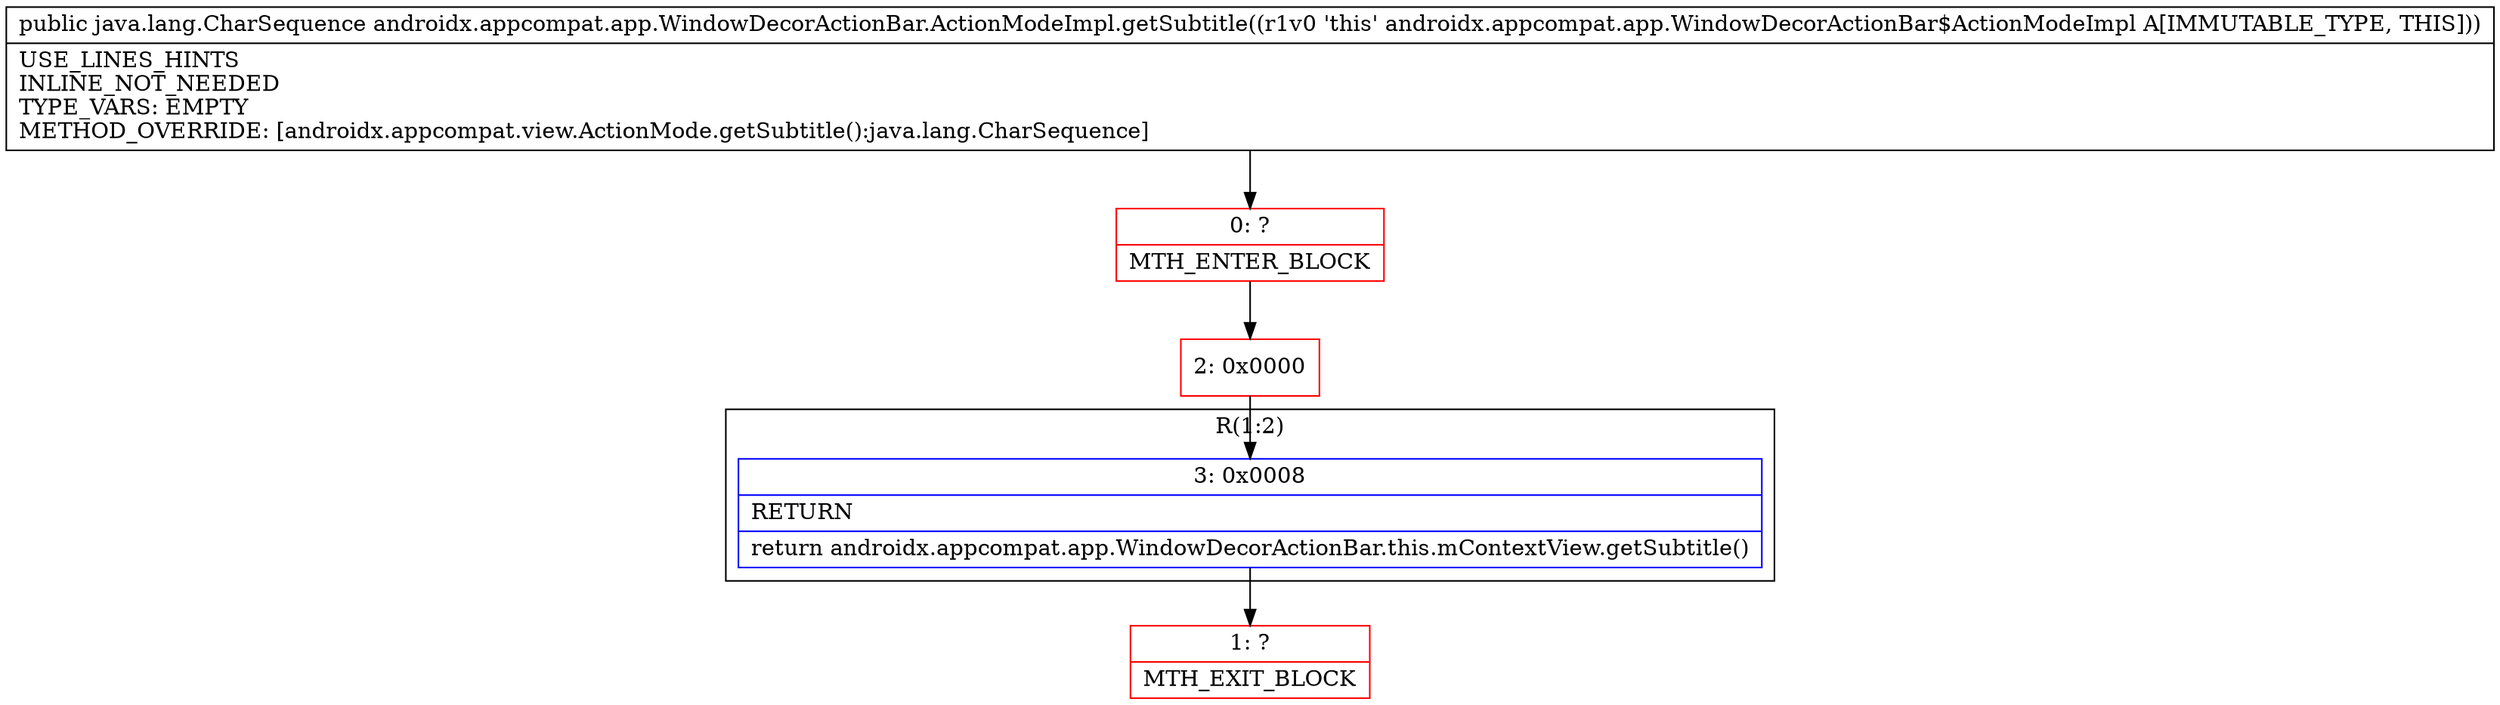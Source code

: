 digraph "CFG forandroidx.appcompat.app.WindowDecorActionBar.ActionModeImpl.getSubtitle()Ljava\/lang\/CharSequence;" {
subgraph cluster_Region_146905665 {
label = "R(1:2)";
node [shape=record,color=blue];
Node_3 [shape=record,label="{3\:\ 0x0008|RETURN\l|return androidx.appcompat.app.WindowDecorActionBar.this.mContextView.getSubtitle()\l}"];
}
Node_0 [shape=record,color=red,label="{0\:\ ?|MTH_ENTER_BLOCK\l}"];
Node_2 [shape=record,color=red,label="{2\:\ 0x0000}"];
Node_1 [shape=record,color=red,label="{1\:\ ?|MTH_EXIT_BLOCK\l}"];
MethodNode[shape=record,label="{public java.lang.CharSequence androidx.appcompat.app.WindowDecorActionBar.ActionModeImpl.getSubtitle((r1v0 'this' androidx.appcompat.app.WindowDecorActionBar$ActionModeImpl A[IMMUTABLE_TYPE, THIS]))  | USE_LINES_HINTS\lINLINE_NOT_NEEDED\lTYPE_VARS: EMPTY\lMETHOD_OVERRIDE: [androidx.appcompat.view.ActionMode.getSubtitle():java.lang.CharSequence]\l}"];
MethodNode -> Node_0;Node_3 -> Node_1;
Node_0 -> Node_2;
Node_2 -> Node_3;
}

